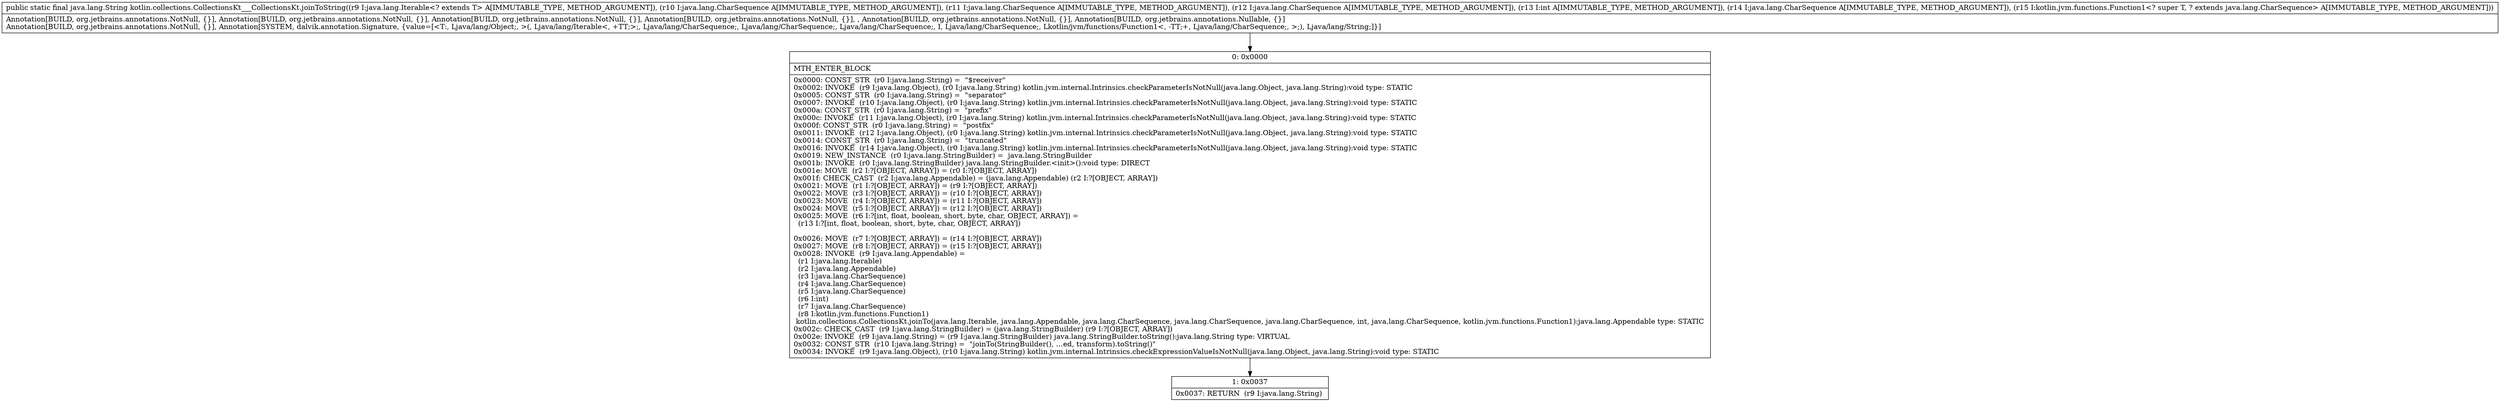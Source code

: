 digraph "CFG forkotlin.collections.CollectionsKt___CollectionsKt.joinToString(Ljava\/lang\/Iterable;Ljava\/lang\/CharSequence;Ljava\/lang\/CharSequence;Ljava\/lang\/CharSequence;ILjava\/lang\/CharSequence;Lkotlin\/jvm\/functions\/Function1;)Ljava\/lang\/String;" {
Node_0 [shape=record,label="{0\:\ 0x0000|MTH_ENTER_BLOCK\l|0x0000: CONST_STR  (r0 I:java.lang.String) =  \"$receiver\" \l0x0002: INVOKE  (r9 I:java.lang.Object), (r0 I:java.lang.String) kotlin.jvm.internal.Intrinsics.checkParameterIsNotNull(java.lang.Object, java.lang.String):void type: STATIC \l0x0005: CONST_STR  (r0 I:java.lang.String) =  \"separator\" \l0x0007: INVOKE  (r10 I:java.lang.Object), (r0 I:java.lang.String) kotlin.jvm.internal.Intrinsics.checkParameterIsNotNull(java.lang.Object, java.lang.String):void type: STATIC \l0x000a: CONST_STR  (r0 I:java.lang.String) =  \"prefix\" \l0x000c: INVOKE  (r11 I:java.lang.Object), (r0 I:java.lang.String) kotlin.jvm.internal.Intrinsics.checkParameterIsNotNull(java.lang.Object, java.lang.String):void type: STATIC \l0x000f: CONST_STR  (r0 I:java.lang.String) =  \"postfix\" \l0x0011: INVOKE  (r12 I:java.lang.Object), (r0 I:java.lang.String) kotlin.jvm.internal.Intrinsics.checkParameterIsNotNull(java.lang.Object, java.lang.String):void type: STATIC \l0x0014: CONST_STR  (r0 I:java.lang.String) =  \"truncated\" \l0x0016: INVOKE  (r14 I:java.lang.Object), (r0 I:java.lang.String) kotlin.jvm.internal.Intrinsics.checkParameterIsNotNull(java.lang.Object, java.lang.String):void type: STATIC \l0x0019: NEW_INSTANCE  (r0 I:java.lang.StringBuilder) =  java.lang.StringBuilder \l0x001b: INVOKE  (r0 I:java.lang.StringBuilder) java.lang.StringBuilder.\<init\>():void type: DIRECT \l0x001e: MOVE  (r2 I:?[OBJECT, ARRAY]) = (r0 I:?[OBJECT, ARRAY]) \l0x001f: CHECK_CAST  (r2 I:java.lang.Appendable) = (java.lang.Appendable) (r2 I:?[OBJECT, ARRAY]) \l0x0021: MOVE  (r1 I:?[OBJECT, ARRAY]) = (r9 I:?[OBJECT, ARRAY]) \l0x0022: MOVE  (r3 I:?[OBJECT, ARRAY]) = (r10 I:?[OBJECT, ARRAY]) \l0x0023: MOVE  (r4 I:?[OBJECT, ARRAY]) = (r11 I:?[OBJECT, ARRAY]) \l0x0024: MOVE  (r5 I:?[OBJECT, ARRAY]) = (r12 I:?[OBJECT, ARRAY]) \l0x0025: MOVE  (r6 I:?[int, float, boolean, short, byte, char, OBJECT, ARRAY]) = \l  (r13 I:?[int, float, boolean, short, byte, char, OBJECT, ARRAY])\l \l0x0026: MOVE  (r7 I:?[OBJECT, ARRAY]) = (r14 I:?[OBJECT, ARRAY]) \l0x0027: MOVE  (r8 I:?[OBJECT, ARRAY]) = (r15 I:?[OBJECT, ARRAY]) \l0x0028: INVOKE  (r9 I:java.lang.Appendable) = \l  (r1 I:java.lang.Iterable)\l  (r2 I:java.lang.Appendable)\l  (r3 I:java.lang.CharSequence)\l  (r4 I:java.lang.CharSequence)\l  (r5 I:java.lang.CharSequence)\l  (r6 I:int)\l  (r7 I:java.lang.CharSequence)\l  (r8 I:kotlin.jvm.functions.Function1)\l kotlin.collections.CollectionsKt.joinTo(java.lang.Iterable, java.lang.Appendable, java.lang.CharSequence, java.lang.CharSequence, java.lang.CharSequence, int, java.lang.CharSequence, kotlin.jvm.functions.Function1):java.lang.Appendable type: STATIC \l0x002c: CHECK_CAST  (r9 I:java.lang.StringBuilder) = (java.lang.StringBuilder) (r9 I:?[OBJECT, ARRAY]) \l0x002e: INVOKE  (r9 I:java.lang.String) = (r9 I:java.lang.StringBuilder) java.lang.StringBuilder.toString():java.lang.String type: VIRTUAL \l0x0032: CONST_STR  (r10 I:java.lang.String) =  \"joinTo(StringBuilder(), …ed, transform).toString()\" \l0x0034: INVOKE  (r9 I:java.lang.Object), (r10 I:java.lang.String) kotlin.jvm.internal.Intrinsics.checkExpressionValueIsNotNull(java.lang.Object, java.lang.String):void type: STATIC \l}"];
Node_1 [shape=record,label="{1\:\ 0x0037|0x0037: RETURN  (r9 I:java.lang.String) \l}"];
MethodNode[shape=record,label="{public static final java.lang.String kotlin.collections.CollectionsKt___CollectionsKt.joinToString((r9 I:java.lang.Iterable\<? extends T\> A[IMMUTABLE_TYPE, METHOD_ARGUMENT]), (r10 I:java.lang.CharSequence A[IMMUTABLE_TYPE, METHOD_ARGUMENT]), (r11 I:java.lang.CharSequence A[IMMUTABLE_TYPE, METHOD_ARGUMENT]), (r12 I:java.lang.CharSequence A[IMMUTABLE_TYPE, METHOD_ARGUMENT]), (r13 I:int A[IMMUTABLE_TYPE, METHOD_ARGUMENT]), (r14 I:java.lang.CharSequence A[IMMUTABLE_TYPE, METHOD_ARGUMENT]), (r15 I:kotlin.jvm.functions.Function1\<? super T, ? extends java.lang.CharSequence\> A[IMMUTABLE_TYPE, METHOD_ARGUMENT]))  | Annotation[BUILD, org.jetbrains.annotations.NotNull, \{\}], Annotation[BUILD, org.jetbrains.annotations.NotNull, \{\}], Annotation[BUILD, org.jetbrains.annotations.NotNull, \{\}], Annotation[BUILD, org.jetbrains.annotations.NotNull, \{\}], , Annotation[BUILD, org.jetbrains.annotations.NotNull, \{\}], Annotation[BUILD, org.jetbrains.annotations.Nullable, \{\}]\lAnnotation[BUILD, org.jetbrains.annotations.NotNull, \{\}], Annotation[SYSTEM, dalvik.annotation.Signature, \{value=[\<T:, Ljava\/lang\/Object;, \>(, Ljava\/lang\/Iterable\<, +TT;\>;, Ljava\/lang\/CharSequence;, Ljava\/lang\/CharSequence;, Ljava\/lang\/CharSequence;, I, Ljava\/lang\/CharSequence;, Lkotlin\/jvm\/functions\/Function1\<, \-TT;+, Ljava\/lang\/CharSequence;, \>;), Ljava\/lang\/String;]\}]\l}"];
MethodNode -> Node_0;
Node_0 -> Node_1;
}

